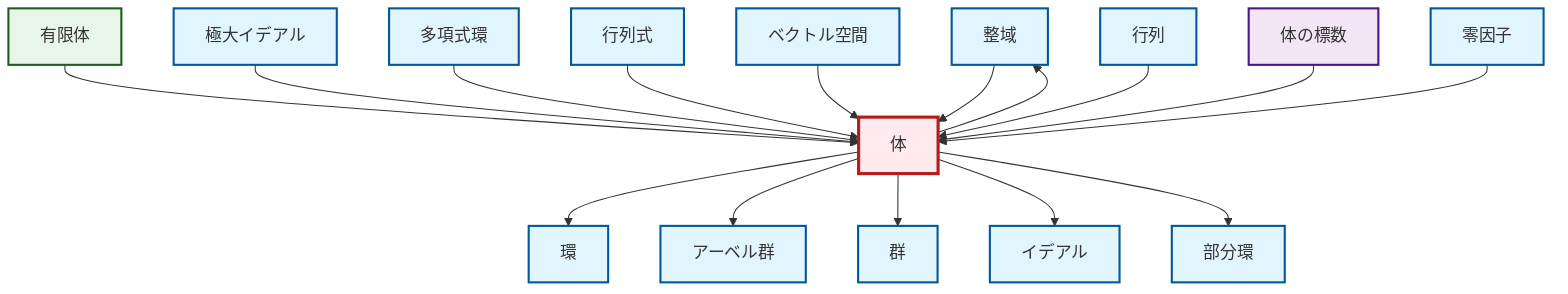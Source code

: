 graph TD
    classDef definition fill:#e1f5fe,stroke:#01579b,stroke-width:2px
    classDef theorem fill:#f3e5f5,stroke:#4a148c,stroke-width:2px
    classDef axiom fill:#fff3e0,stroke:#e65100,stroke-width:2px
    classDef example fill:#e8f5e9,stroke:#1b5e20,stroke-width:2px
    classDef current fill:#ffebee,stroke:#b71c1c,stroke-width:3px
    def-group["群"]:::definition
    def-integral-domain["整域"]:::definition
    def-subring["部分環"]:::definition
    def-vector-space["ベクトル空間"]:::definition
    ex-finite-field["有限体"]:::example
    def-matrix["行列"]:::definition
    thm-field-characteristic["体の標数"]:::theorem
    def-ring["環"]:::definition
    def-polynomial-ring["多項式環"]:::definition
    def-ideal["イデアル"]:::definition
    def-maximal-ideal["極大イデアル"]:::definition
    def-field["体"]:::definition
    def-zero-divisor["零因子"]:::definition
    def-determinant["行列式"]:::definition
    def-abelian-group["アーベル群"]:::definition
    def-field --> def-integral-domain
    def-field --> def-ring
    def-field --> def-abelian-group
    ex-finite-field --> def-field
    def-maximal-ideal --> def-field
    def-integral-domain --> def-field
    def-field --> def-group
    def-polynomial-ring --> def-field
    def-determinant --> def-field
    def-vector-space --> def-field
    def-field --> def-ideal
    def-field --> def-subring
    def-matrix --> def-field
    thm-field-characteristic --> def-field
    def-zero-divisor --> def-field
    class def-field current